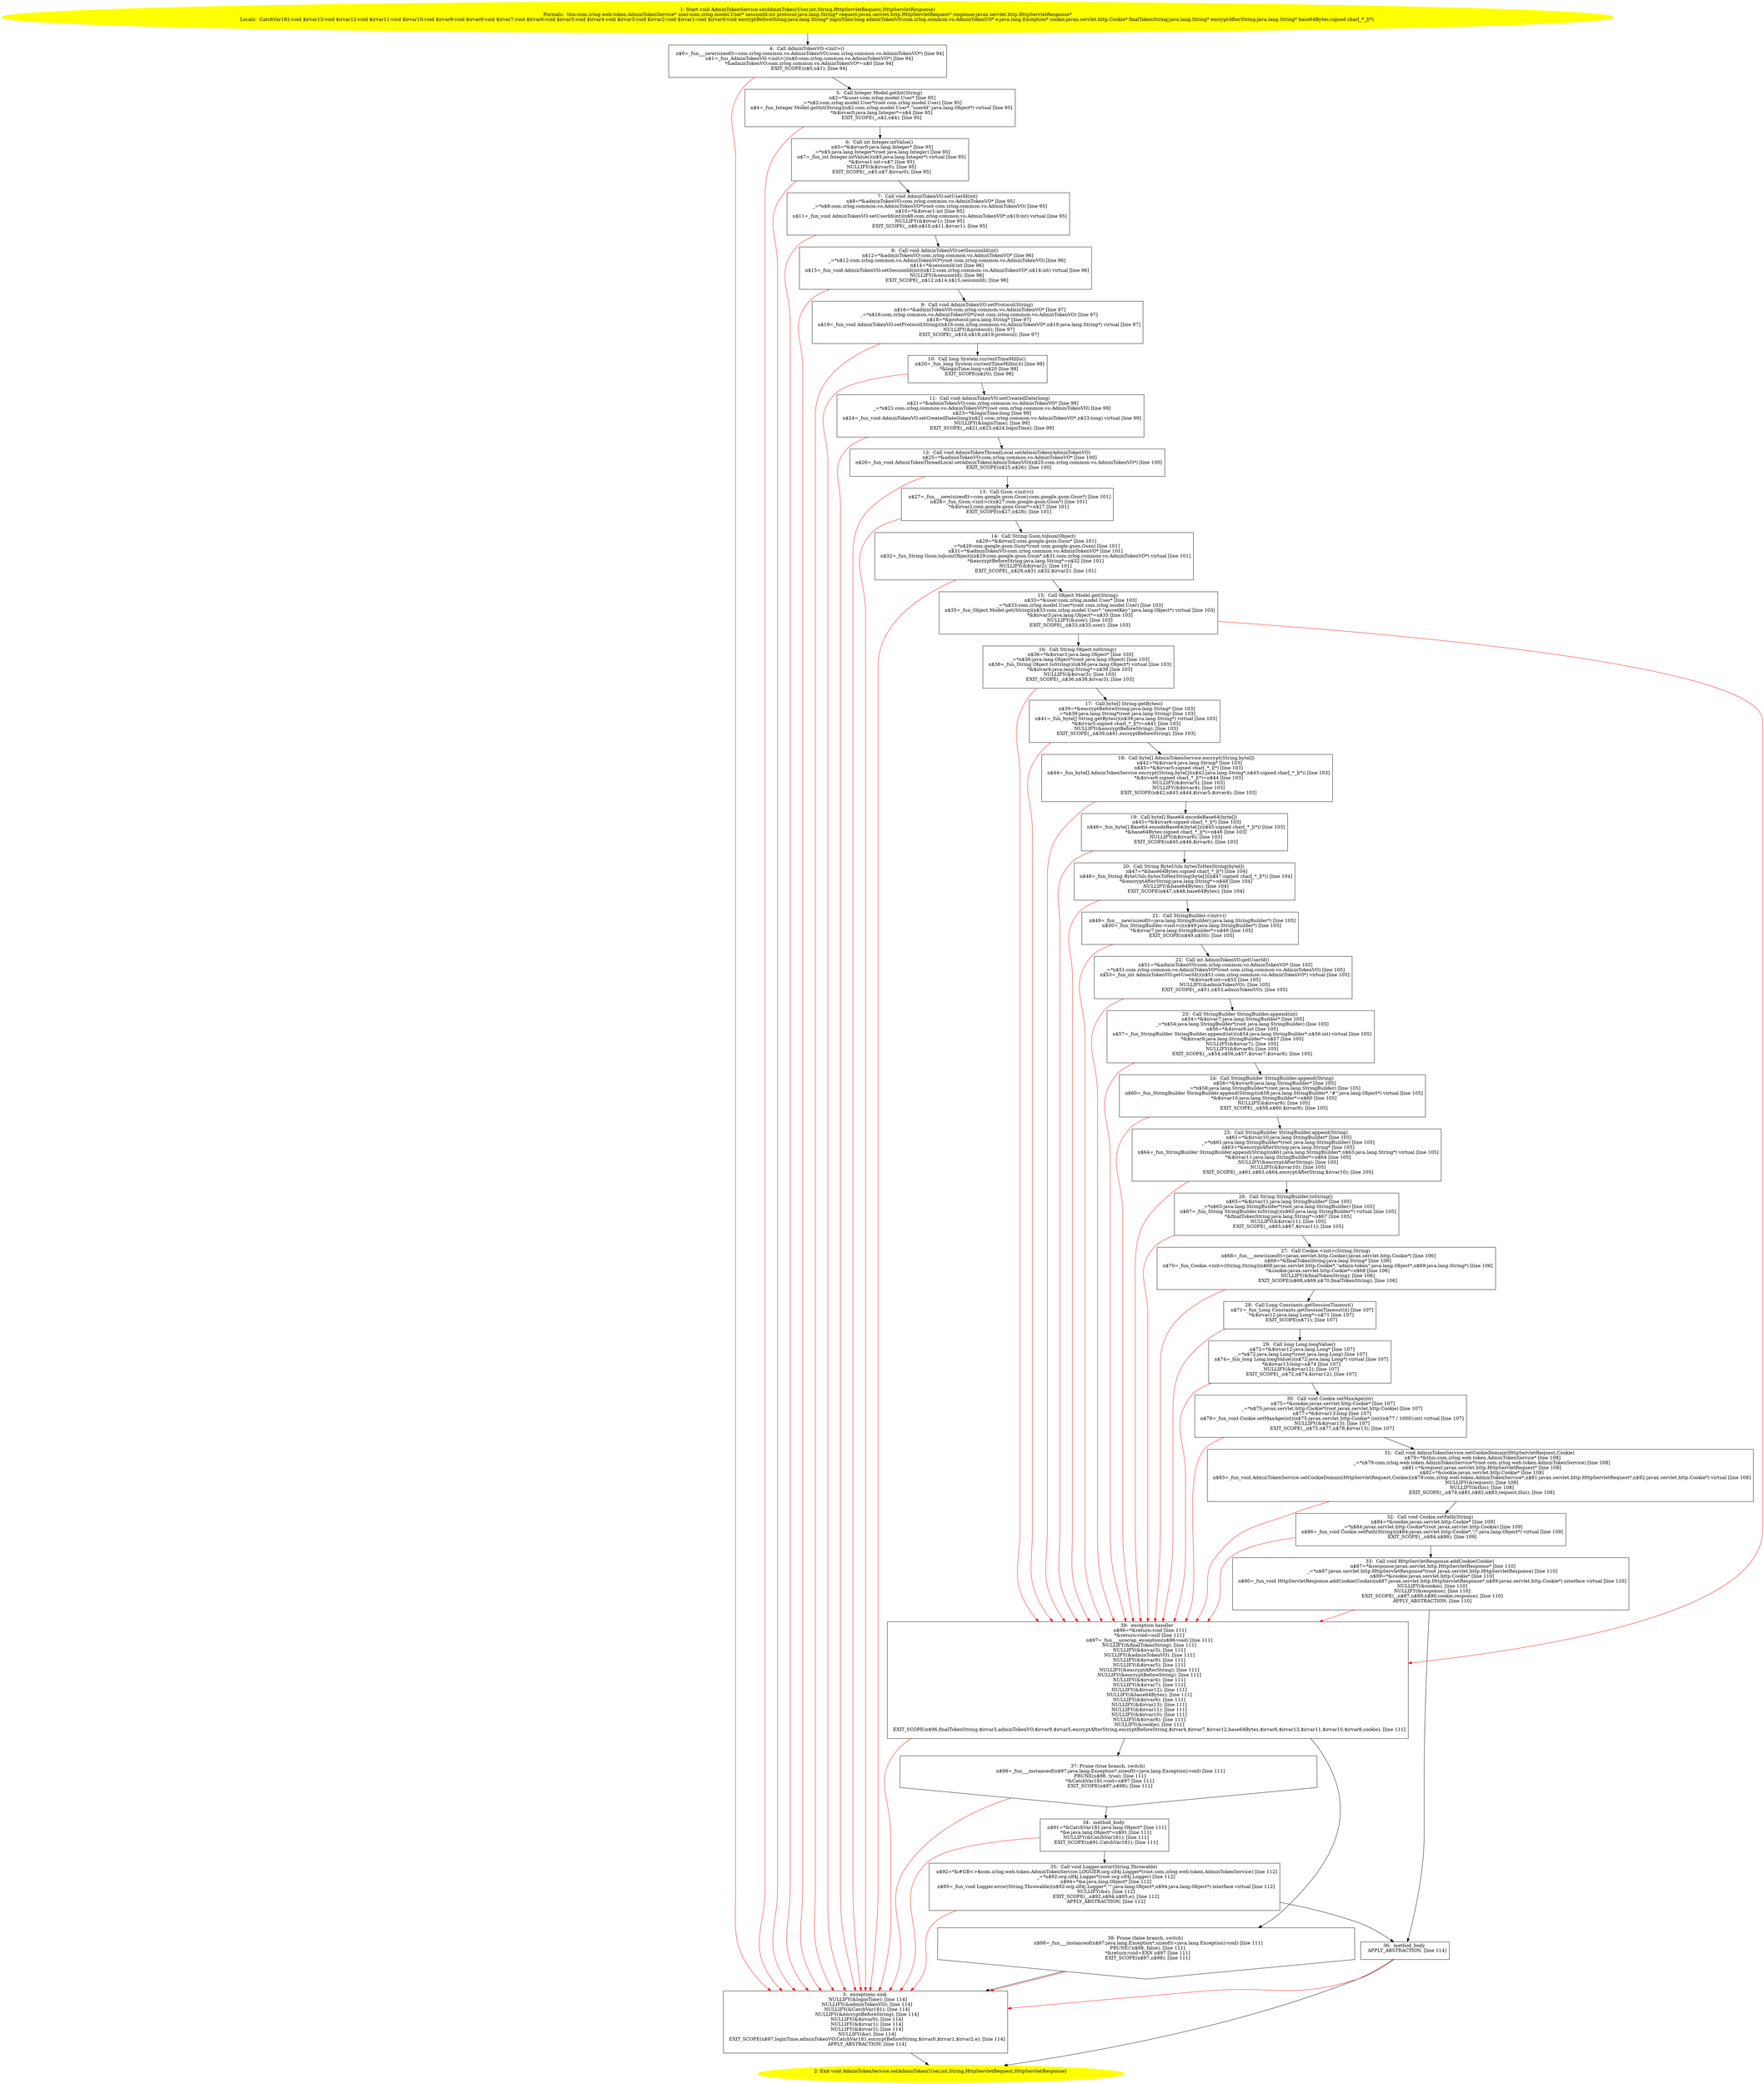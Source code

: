 /* @generated */
digraph cfg {
"com.zrlog.web.token.AdminTokenService.setAdminToken(com.zrlog.model.User,int,java.lang.String,javax..a16af3c4648f2a507679567d6a707461_1" [label="1: Start void AdminTokenService.setAdminToken(User,int,String,HttpServletRequest,HttpServletResponse)\nFormals:  this:com.zrlog.web.token.AdminTokenService* user:com.zrlog.model.User* sessionId:int protocol:java.lang.String* request:javax.servlet.http.HttpServletRequest* response:javax.servlet.http.HttpServletResponse*\nLocals:  CatchVar181:void $irvar13:void $irvar12:void $irvar11:void $irvar10:void $irvar9:void $irvar8:void $irvar7:void $irvar6:void $irvar5:void $irvar4:void $irvar3:void $irvar2:void $irvar1:void $irvar0:void encryptBeforeString:java.lang.String* loginTime:long adminTokenVO:com.zrlog.common.vo.AdminTokenVO* e:java.lang.Exception* cookie:javax.servlet.http.Cookie* finalTokenString:java.lang.String* encryptAfterString:java.lang.String* base64Bytes:signed char[_*_](*) \n  " color=yellow style=filled]
	

	 "com.zrlog.web.token.AdminTokenService.setAdminToken(com.zrlog.model.User,int,java.lang.String,javax..a16af3c4648f2a507679567d6a707461_1" -> "com.zrlog.web.token.AdminTokenService.setAdminToken(com.zrlog.model.User,int,java.lang.String,javax..a16af3c4648f2a507679567d6a707461_4" ;
"com.zrlog.web.token.AdminTokenService.setAdminToken(com.zrlog.model.User,int,java.lang.String,javax..a16af3c4648f2a507679567d6a707461_2" [label="2: Exit void AdminTokenService.setAdminToken(User,int,String,HttpServletRequest,HttpServletResponse) \n  " color=yellow style=filled]
	

"com.zrlog.web.token.AdminTokenService.setAdminToken(com.zrlog.model.User,int,java.lang.String,javax..a16af3c4648f2a507679567d6a707461_3" [label="3:  exceptions sink \n   NULLIFY(&loginTime); [line 114]\n  NULLIFY(&adminTokenVO); [line 114]\n  NULLIFY(&CatchVar181); [line 114]\n  NULLIFY(&encryptBeforeString); [line 114]\n  NULLIFY(&$irvar0); [line 114]\n  NULLIFY(&$irvar1); [line 114]\n  NULLIFY(&$irvar2); [line 114]\n  NULLIFY(&e); [line 114]\n  EXIT_SCOPE(n$97,loginTime,adminTokenVO,CatchVar181,encryptBeforeString,$irvar0,$irvar1,$irvar2,e); [line 114]\n  APPLY_ABSTRACTION; [line 114]\n " shape="box"]
	

	 "com.zrlog.web.token.AdminTokenService.setAdminToken(com.zrlog.model.User,int,java.lang.String,javax..a16af3c4648f2a507679567d6a707461_3" -> "com.zrlog.web.token.AdminTokenService.setAdminToken(com.zrlog.model.User,int,java.lang.String,javax..a16af3c4648f2a507679567d6a707461_2" ;
"com.zrlog.web.token.AdminTokenService.setAdminToken(com.zrlog.model.User,int,java.lang.String,javax..a16af3c4648f2a507679567d6a707461_4" [label="4:  Call AdminTokenVO.<init>() \n   n$0=_fun___new(sizeof(t=com.zrlog.common.vo.AdminTokenVO):com.zrlog.common.vo.AdminTokenVO*) [line 94]\n  n$1=_fun_AdminTokenVO.<init>()(n$0:com.zrlog.common.vo.AdminTokenVO*) [line 94]\n  *&adminTokenVO:com.zrlog.common.vo.AdminTokenVO*=n$0 [line 94]\n  EXIT_SCOPE(n$0,n$1); [line 94]\n " shape="box"]
	

	 "com.zrlog.web.token.AdminTokenService.setAdminToken(com.zrlog.model.User,int,java.lang.String,javax..a16af3c4648f2a507679567d6a707461_4" -> "com.zrlog.web.token.AdminTokenService.setAdminToken(com.zrlog.model.User,int,java.lang.String,javax..a16af3c4648f2a507679567d6a707461_5" ;
	 "com.zrlog.web.token.AdminTokenService.setAdminToken(com.zrlog.model.User,int,java.lang.String,javax..a16af3c4648f2a507679567d6a707461_4" -> "com.zrlog.web.token.AdminTokenService.setAdminToken(com.zrlog.model.User,int,java.lang.String,javax..a16af3c4648f2a507679567d6a707461_3" [color="red" ];
"com.zrlog.web.token.AdminTokenService.setAdminToken(com.zrlog.model.User,int,java.lang.String,javax..a16af3c4648f2a507679567d6a707461_5" [label="5:  Call Integer Model.getInt(String) \n   n$2=*&user:com.zrlog.model.User* [line 95]\n  _=*n$2:com.zrlog.model.User*(root com.zrlog.model.User) [line 95]\n  n$4=_fun_Integer Model.getInt(String)(n$2:com.zrlog.model.User*,\"userId\":java.lang.Object*) virtual [line 95]\n  *&$irvar0:java.lang.Integer*=n$4 [line 95]\n  EXIT_SCOPE(_,n$2,n$4); [line 95]\n " shape="box"]
	

	 "com.zrlog.web.token.AdminTokenService.setAdminToken(com.zrlog.model.User,int,java.lang.String,javax..a16af3c4648f2a507679567d6a707461_5" -> "com.zrlog.web.token.AdminTokenService.setAdminToken(com.zrlog.model.User,int,java.lang.String,javax..a16af3c4648f2a507679567d6a707461_6" ;
	 "com.zrlog.web.token.AdminTokenService.setAdminToken(com.zrlog.model.User,int,java.lang.String,javax..a16af3c4648f2a507679567d6a707461_5" -> "com.zrlog.web.token.AdminTokenService.setAdminToken(com.zrlog.model.User,int,java.lang.String,javax..a16af3c4648f2a507679567d6a707461_3" [color="red" ];
"com.zrlog.web.token.AdminTokenService.setAdminToken(com.zrlog.model.User,int,java.lang.String,javax..a16af3c4648f2a507679567d6a707461_6" [label="6:  Call int Integer.intValue() \n   n$5=*&$irvar0:java.lang.Integer* [line 95]\n  _=*n$5:java.lang.Integer*(root java.lang.Integer) [line 95]\n  n$7=_fun_int Integer.intValue()(n$5:java.lang.Integer*) virtual [line 95]\n  *&$irvar1:int=n$7 [line 95]\n  NULLIFY(&$irvar0); [line 95]\n  EXIT_SCOPE(_,n$5,n$7,$irvar0); [line 95]\n " shape="box"]
	

	 "com.zrlog.web.token.AdminTokenService.setAdminToken(com.zrlog.model.User,int,java.lang.String,javax..a16af3c4648f2a507679567d6a707461_6" -> "com.zrlog.web.token.AdminTokenService.setAdminToken(com.zrlog.model.User,int,java.lang.String,javax..a16af3c4648f2a507679567d6a707461_7" ;
	 "com.zrlog.web.token.AdminTokenService.setAdminToken(com.zrlog.model.User,int,java.lang.String,javax..a16af3c4648f2a507679567d6a707461_6" -> "com.zrlog.web.token.AdminTokenService.setAdminToken(com.zrlog.model.User,int,java.lang.String,javax..a16af3c4648f2a507679567d6a707461_3" [color="red" ];
"com.zrlog.web.token.AdminTokenService.setAdminToken(com.zrlog.model.User,int,java.lang.String,javax..a16af3c4648f2a507679567d6a707461_7" [label="7:  Call void AdminTokenVO.setUserId(int) \n   n$8=*&adminTokenVO:com.zrlog.common.vo.AdminTokenVO* [line 95]\n  _=*n$8:com.zrlog.common.vo.AdminTokenVO*(root com.zrlog.common.vo.AdminTokenVO) [line 95]\n  n$10=*&$irvar1:int [line 95]\n  n$11=_fun_void AdminTokenVO.setUserId(int)(n$8:com.zrlog.common.vo.AdminTokenVO*,n$10:int) virtual [line 95]\n  NULLIFY(&$irvar1); [line 95]\n  EXIT_SCOPE(_,n$8,n$10,n$11,$irvar1); [line 95]\n " shape="box"]
	

	 "com.zrlog.web.token.AdminTokenService.setAdminToken(com.zrlog.model.User,int,java.lang.String,javax..a16af3c4648f2a507679567d6a707461_7" -> "com.zrlog.web.token.AdminTokenService.setAdminToken(com.zrlog.model.User,int,java.lang.String,javax..a16af3c4648f2a507679567d6a707461_8" ;
	 "com.zrlog.web.token.AdminTokenService.setAdminToken(com.zrlog.model.User,int,java.lang.String,javax..a16af3c4648f2a507679567d6a707461_7" -> "com.zrlog.web.token.AdminTokenService.setAdminToken(com.zrlog.model.User,int,java.lang.String,javax..a16af3c4648f2a507679567d6a707461_3" [color="red" ];
"com.zrlog.web.token.AdminTokenService.setAdminToken(com.zrlog.model.User,int,java.lang.String,javax..a16af3c4648f2a507679567d6a707461_8" [label="8:  Call void AdminTokenVO.setSessionId(int) \n   n$12=*&adminTokenVO:com.zrlog.common.vo.AdminTokenVO* [line 96]\n  _=*n$12:com.zrlog.common.vo.AdminTokenVO*(root com.zrlog.common.vo.AdminTokenVO) [line 96]\n  n$14=*&sessionId:int [line 96]\n  n$15=_fun_void AdminTokenVO.setSessionId(int)(n$12:com.zrlog.common.vo.AdminTokenVO*,n$14:int) virtual [line 96]\n  NULLIFY(&sessionId); [line 96]\n  EXIT_SCOPE(_,n$12,n$14,n$15,sessionId); [line 96]\n " shape="box"]
	

	 "com.zrlog.web.token.AdminTokenService.setAdminToken(com.zrlog.model.User,int,java.lang.String,javax..a16af3c4648f2a507679567d6a707461_8" -> "com.zrlog.web.token.AdminTokenService.setAdminToken(com.zrlog.model.User,int,java.lang.String,javax..a16af3c4648f2a507679567d6a707461_9" ;
	 "com.zrlog.web.token.AdminTokenService.setAdminToken(com.zrlog.model.User,int,java.lang.String,javax..a16af3c4648f2a507679567d6a707461_8" -> "com.zrlog.web.token.AdminTokenService.setAdminToken(com.zrlog.model.User,int,java.lang.String,javax..a16af3c4648f2a507679567d6a707461_3" [color="red" ];
"com.zrlog.web.token.AdminTokenService.setAdminToken(com.zrlog.model.User,int,java.lang.String,javax..a16af3c4648f2a507679567d6a707461_9" [label="9:  Call void AdminTokenVO.setProtocol(String) \n   n$16=*&adminTokenVO:com.zrlog.common.vo.AdminTokenVO* [line 97]\n  _=*n$16:com.zrlog.common.vo.AdminTokenVO*(root com.zrlog.common.vo.AdminTokenVO) [line 97]\n  n$18=*&protocol:java.lang.String* [line 97]\n  n$19=_fun_void AdminTokenVO.setProtocol(String)(n$16:com.zrlog.common.vo.AdminTokenVO*,n$18:java.lang.String*) virtual [line 97]\n  NULLIFY(&protocol); [line 97]\n  EXIT_SCOPE(_,n$16,n$18,n$19,protocol); [line 97]\n " shape="box"]
	

	 "com.zrlog.web.token.AdminTokenService.setAdminToken(com.zrlog.model.User,int,java.lang.String,javax..a16af3c4648f2a507679567d6a707461_9" -> "com.zrlog.web.token.AdminTokenService.setAdminToken(com.zrlog.model.User,int,java.lang.String,javax..a16af3c4648f2a507679567d6a707461_10" ;
	 "com.zrlog.web.token.AdminTokenService.setAdminToken(com.zrlog.model.User,int,java.lang.String,javax..a16af3c4648f2a507679567d6a707461_9" -> "com.zrlog.web.token.AdminTokenService.setAdminToken(com.zrlog.model.User,int,java.lang.String,javax..a16af3c4648f2a507679567d6a707461_3" [color="red" ];
"com.zrlog.web.token.AdminTokenService.setAdminToken(com.zrlog.model.User,int,java.lang.String,javax..a16af3c4648f2a507679567d6a707461_10" [label="10:  Call long System.currentTimeMillis() \n   n$20=_fun_long System.currentTimeMillis()() [line 98]\n  *&loginTime:long=n$20 [line 98]\n  EXIT_SCOPE(n$20); [line 98]\n " shape="box"]
	

	 "com.zrlog.web.token.AdminTokenService.setAdminToken(com.zrlog.model.User,int,java.lang.String,javax..a16af3c4648f2a507679567d6a707461_10" -> "com.zrlog.web.token.AdminTokenService.setAdminToken(com.zrlog.model.User,int,java.lang.String,javax..a16af3c4648f2a507679567d6a707461_11" ;
	 "com.zrlog.web.token.AdminTokenService.setAdminToken(com.zrlog.model.User,int,java.lang.String,javax..a16af3c4648f2a507679567d6a707461_10" -> "com.zrlog.web.token.AdminTokenService.setAdminToken(com.zrlog.model.User,int,java.lang.String,javax..a16af3c4648f2a507679567d6a707461_3" [color="red" ];
"com.zrlog.web.token.AdminTokenService.setAdminToken(com.zrlog.model.User,int,java.lang.String,javax..a16af3c4648f2a507679567d6a707461_11" [label="11:  Call void AdminTokenVO.setCreatedDate(long) \n   n$21=*&adminTokenVO:com.zrlog.common.vo.AdminTokenVO* [line 99]\n  _=*n$21:com.zrlog.common.vo.AdminTokenVO*(root com.zrlog.common.vo.AdminTokenVO) [line 99]\n  n$23=*&loginTime:long [line 99]\n  n$24=_fun_void AdminTokenVO.setCreatedDate(long)(n$21:com.zrlog.common.vo.AdminTokenVO*,n$23:long) virtual [line 99]\n  NULLIFY(&loginTime); [line 99]\n  EXIT_SCOPE(_,n$21,n$23,n$24,loginTime); [line 99]\n " shape="box"]
	

	 "com.zrlog.web.token.AdminTokenService.setAdminToken(com.zrlog.model.User,int,java.lang.String,javax..a16af3c4648f2a507679567d6a707461_11" -> "com.zrlog.web.token.AdminTokenService.setAdminToken(com.zrlog.model.User,int,java.lang.String,javax..a16af3c4648f2a507679567d6a707461_12" ;
	 "com.zrlog.web.token.AdminTokenService.setAdminToken(com.zrlog.model.User,int,java.lang.String,javax..a16af3c4648f2a507679567d6a707461_11" -> "com.zrlog.web.token.AdminTokenService.setAdminToken(com.zrlog.model.User,int,java.lang.String,javax..a16af3c4648f2a507679567d6a707461_3" [color="red" ];
"com.zrlog.web.token.AdminTokenService.setAdminToken(com.zrlog.model.User,int,java.lang.String,javax..a16af3c4648f2a507679567d6a707461_12" [label="12:  Call void AdminTokenThreadLocal.setAdminToken(AdminTokenVO) \n   n$25=*&adminTokenVO:com.zrlog.common.vo.AdminTokenVO* [line 100]\n  n$26=_fun_void AdminTokenThreadLocal.setAdminToken(AdminTokenVO)(n$25:com.zrlog.common.vo.AdminTokenVO*) [line 100]\n  EXIT_SCOPE(n$25,n$26); [line 100]\n " shape="box"]
	

	 "com.zrlog.web.token.AdminTokenService.setAdminToken(com.zrlog.model.User,int,java.lang.String,javax..a16af3c4648f2a507679567d6a707461_12" -> "com.zrlog.web.token.AdminTokenService.setAdminToken(com.zrlog.model.User,int,java.lang.String,javax..a16af3c4648f2a507679567d6a707461_13" ;
	 "com.zrlog.web.token.AdminTokenService.setAdminToken(com.zrlog.model.User,int,java.lang.String,javax..a16af3c4648f2a507679567d6a707461_12" -> "com.zrlog.web.token.AdminTokenService.setAdminToken(com.zrlog.model.User,int,java.lang.String,javax..a16af3c4648f2a507679567d6a707461_3" [color="red" ];
"com.zrlog.web.token.AdminTokenService.setAdminToken(com.zrlog.model.User,int,java.lang.String,javax..a16af3c4648f2a507679567d6a707461_13" [label="13:  Call Gson.<init>() \n   n$27=_fun___new(sizeof(t=com.google.gson.Gson):com.google.gson.Gson*) [line 101]\n  n$28=_fun_Gson.<init>()(n$27:com.google.gson.Gson*) [line 101]\n  *&$irvar2:com.google.gson.Gson*=n$27 [line 101]\n  EXIT_SCOPE(n$27,n$28); [line 101]\n " shape="box"]
	

	 "com.zrlog.web.token.AdminTokenService.setAdminToken(com.zrlog.model.User,int,java.lang.String,javax..a16af3c4648f2a507679567d6a707461_13" -> "com.zrlog.web.token.AdminTokenService.setAdminToken(com.zrlog.model.User,int,java.lang.String,javax..a16af3c4648f2a507679567d6a707461_14" ;
	 "com.zrlog.web.token.AdminTokenService.setAdminToken(com.zrlog.model.User,int,java.lang.String,javax..a16af3c4648f2a507679567d6a707461_13" -> "com.zrlog.web.token.AdminTokenService.setAdminToken(com.zrlog.model.User,int,java.lang.String,javax..a16af3c4648f2a507679567d6a707461_3" [color="red" ];
"com.zrlog.web.token.AdminTokenService.setAdminToken(com.zrlog.model.User,int,java.lang.String,javax..a16af3c4648f2a507679567d6a707461_14" [label="14:  Call String Gson.toJson(Object) \n   n$29=*&$irvar2:com.google.gson.Gson* [line 101]\n  _=*n$29:com.google.gson.Gson*(root com.google.gson.Gson) [line 101]\n  n$31=*&adminTokenVO:com.zrlog.common.vo.AdminTokenVO* [line 101]\n  n$32=_fun_String Gson.toJson(Object)(n$29:com.google.gson.Gson*,n$31:com.zrlog.common.vo.AdminTokenVO*) virtual [line 101]\n  *&encryptBeforeString:java.lang.String*=n$32 [line 101]\n  NULLIFY(&$irvar2); [line 101]\n  EXIT_SCOPE(_,n$29,n$31,n$32,$irvar2); [line 101]\n " shape="box"]
	

	 "com.zrlog.web.token.AdminTokenService.setAdminToken(com.zrlog.model.User,int,java.lang.String,javax..a16af3c4648f2a507679567d6a707461_14" -> "com.zrlog.web.token.AdminTokenService.setAdminToken(com.zrlog.model.User,int,java.lang.String,javax..a16af3c4648f2a507679567d6a707461_15" ;
	 "com.zrlog.web.token.AdminTokenService.setAdminToken(com.zrlog.model.User,int,java.lang.String,javax..a16af3c4648f2a507679567d6a707461_14" -> "com.zrlog.web.token.AdminTokenService.setAdminToken(com.zrlog.model.User,int,java.lang.String,javax..a16af3c4648f2a507679567d6a707461_3" [color="red" ];
"com.zrlog.web.token.AdminTokenService.setAdminToken(com.zrlog.model.User,int,java.lang.String,javax..a16af3c4648f2a507679567d6a707461_15" [label="15:  Call Object Model.get(String) \n   n$33=*&user:com.zrlog.model.User* [line 103]\n  _=*n$33:com.zrlog.model.User*(root com.zrlog.model.User) [line 103]\n  n$35=_fun_Object Model.get(String)(n$33:com.zrlog.model.User*,\"secretKey\":java.lang.Object*) virtual [line 103]\n  *&$irvar3:java.lang.Object*=n$35 [line 103]\n  NULLIFY(&user); [line 103]\n  EXIT_SCOPE(_,n$33,n$35,user); [line 103]\n " shape="box"]
	

	 "com.zrlog.web.token.AdminTokenService.setAdminToken(com.zrlog.model.User,int,java.lang.String,javax..a16af3c4648f2a507679567d6a707461_15" -> "com.zrlog.web.token.AdminTokenService.setAdminToken(com.zrlog.model.User,int,java.lang.String,javax..a16af3c4648f2a507679567d6a707461_16" ;
	 "com.zrlog.web.token.AdminTokenService.setAdminToken(com.zrlog.model.User,int,java.lang.String,javax..a16af3c4648f2a507679567d6a707461_15" -> "com.zrlog.web.token.AdminTokenService.setAdminToken(com.zrlog.model.User,int,java.lang.String,javax..a16af3c4648f2a507679567d6a707461_39" [color="red" ];
"com.zrlog.web.token.AdminTokenService.setAdminToken(com.zrlog.model.User,int,java.lang.String,javax..a16af3c4648f2a507679567d6a707461_16" [label="16:  Call String Object.toString() \n   n$36=*&$irvar3:java.lang.Object* [line 103]\n  _=*n$36:java.lang.Object*(root java.lang.Object) [line 103]\n  n$38=_fun_String Object.toString()(n$36:java.lang.Object*) virtual [line 103]\n  *&$irvar4:java.lang.String*=n$38 [line 103]\n  NULLIFY(&$irvar3); [line 103]\n  EXIT_SCOPE(_,n$36,n$38,$irvar3); [line 103]\n " shape="box"]
	

	 "com.zrlog.web.token.AdminTokenService.setAdminToken(com.zrlog.model.User,int,java.lang.String,javax..a16af3c4648f2a507679567d6a707461_16" -> "com.zrlog.web.token.AdminTokenService.setAdminToken(com.zrlog.model.User,int,java.lang.String,javax..a16af3c4648f2a507679567d6a707461_17" ;
	 "com.zrlog.web.token.AdminTokenService.setAdminToken(com.zrlog.model.User,int,java.lang.String,javax..a16af3c4648f2a507679567d6a707461_16" -> "com.zrlog.web.token.AdminTokenService.setAdminToken(com.zrlog.model.User,int,java.lang.String,javax..a16af3c4648f2a507679567d6a707461_39" [color="red" ];
"com.zrlog.web.token.AdminTokenService.setAdminToken(com.zrlog.model.User,int,java.lang.String,javax..a16af3c4648f2a507679567d6a707461_17" [label="17:  Call byte[] String.getBytes() \n   n$39=*&encryptBeforeString:java.lang.String* [line 103]\n  _=*n$39:java.lang.String*(root java.lang.String) [line 103]\n  n$41=_fun_byte[] String.getBytes()(n$39:java.lang.String*) virtual [line 103]\n  *&$irvar5:signed char[_*_](*)=n$41 [line 103]\n  NULLIFY(&encryptBeforeString); [line 103]\n  EXIT_SCOPE(_,n$39,n$41,encryptBeforeString); [line 103]\n " shape="box"]
	

	 "com.zrlog.web.token.AdminTokenService.setAdminToken(com.zrlog.model.User,int,java.lang.String,javax..a16af3c4648f2a507679567d6a707461_17" -> "com.zrlog.web.token.AdminTokenService.setAdminToken(com.zrlog.model.User,int,java.lang.String,javax..a16af3c4648f2a507679567d6a707461_18" ;
	 "com.zrlog.web.token.AdminTokenService.setAdminToken(com.zrlog.model.User,int,java.lang.String,javax..a16af3c4648f2a507679567d6a707461_17" -> "com.zrlog.web.token.AdminTokenService.setAdminToken(com.zrlog.model.User,int,java.lang.String,javax..a16af3c4648f2a507679567d6a707461_39" [color="red" ];
"com.zrlog.web.token.AdminTokenService.setAdminToken(com.zrlog.model.User,int,java.lang.String,javax..a16af3c4648f2a507679567d6a707461_18" [label="18:  Call byte[] AdminTokenService.encrypt(String,byte[]) \n   n$42=*&$irvar4:java.lang.String* [line 103]\n  n$43=*&$irvar5:signed char[_*_](*) [line 103]\n  n$44=_fun_byte[] AdminTokenService.encrypt(String,byte[])(n$42:java.lang.String*,n$43:signed char[_*_](*)) [line 103]\n  *&$irvar6:signed char[_*_](*)=n$44 [line 103]\n  NULLIFY(&$irvar5); [line 103]\n  NULLIFY(&$irvar4); [line 103]\n  EXIT_SCOPE(n$42,n$43,n$44,$irvar5,$irvar4); [line 103]\n " shape="box"]
	

	 "com.zrlog.web.token.AdminTokenService.setAdminToken(com.zrlog.model.User,int,java.lang.String,javax..a16af3c4648f2a507679567d6a707461_18" -> "com.zrlog.web.token.AdminTokenService.setAdminToken(com.zrlog.model.User,int,java.lang.String,javax..a16af3c4648f2a507679567d6a707461_19" ;
	 "com.zrlog.web.token.AdminTokenService.setAdminToken(com.zrlog.model.User,int,java.lang.String,javax..a16af3c4648f2a507679567d6a707461_18" -> "com.zrlog.web.token.AdminTokenService.setAdminToken(com.zrlog.model.User,int,java.lang.String,javax..a16af3c4648f2a507679567d6a707461_39" [color="red" ];
"com.zrlog.web.token.AdminTokenService.setAdminToken(com.zrlog.model.User,int,java.lang.String,javax..a16af3c4648f2a507679567d6a707461_19" [label="19:  Call byte[] Base64.encodeBase64(byte[]) \n   n$45=*&$irvar6:signed char[_*_](*) [line 103]\n  n$46=_fun_byte[] Base64.encodeBase64(byte[])(n$45:signed char[_*_](*)) [line 103]\n  *&base64Bytes:signed char[_*_](*)=n$46 [line 103]\n  NULLIFY(&$irvar6); [line 103]\n  EXIT_SCOPE(n$45,n$46,$irvar6); [line 103]\n " shape="box"]
	

	 "com.zrlog.web.token.AdminTokenService.setAdminToken(com.zrlog.model.User,int,java.lang.String,javax..a16af3c4648f2a507679567d6a707461_19" -> "com.zrlog.web.token.AdminTokenService.setAdminToken(com.zrlog.model.User,int,java.lang.String,javax..a16af3c4648f2a507679567d6a707461_20" ;
	 "com.zrlog.web.token.AdminTokenService.setAdminToken(com.zrlog.model.User,int,java.lang.String,javax..a16af3c4648f2a507679567d6a707461_19" -> "com.zrlog.web.token.AdminTokenService.setAdminToken(com.zrlog.model.User,int,java.lang.String,javax..a16af3c4648f2a507679567d6a707461_39" [color="red" ];
"com.zrlog.web.token.AdminTokenService.setAdminToken(com.zrlog.model.User,int,java.lang.String,javax..a16af3c4648f2a507679567d6a707461_20" [label="20:  Call String ByteUtils.bytesToHexString(byte[]) \n   n$47=*&base64Bytes:signed char[_*_](*) [line 104]\n  n$48=_fun_String ByteUtils.bytesToHexString(byte[])(n$47:signed char[_*_](*)) [line 104]\n  *&encryptAfterString:java.lang.String*=n$48 [line 104]\n  NULLIFY(&base64Bytes); [line 104]\n  EXIT_SCOPE(n$47,n$48,base64Bytes); [line 104]\n " shape="box"]
	

	 "com.zrlog.web.token.AdminTokenService.setAdminToken(com.zrlog.model.User,int,java.lang.String,javax..a16af3c4648f2a507679567d6a707461_20" -> "com.zrlog.web.token.AdminTokenService.setAdminToken(com.zrlog.model.User,int,java.lang.String,javax..a16af3c4648f2a507679567d6a707461_21" ;
	 "com.zrlog.web.token.AdminTokenService.setAdminToken(com.zrlog.model.User,int,java.lang.String,javax..a16af3c4648f2a507679567d6a707461_20" -> "com.zrlog.web.token.AdminTokenService.setAdminToken(com.zrlog.model.User,int,java.lang.String,javax..a16af3c4648f2a507679567d6a707461_39" [color="red" ];
"com.zrlog.web.token.AdminTokenService.setAdminToken(com.zrlog.model.User,int,java.lang.String,javax..a16af3c4648f2a507679567d6a707461_21" [label="21:  Call StringBuilder.<init>() \n   n$49=_fun___new(sizeof(t=java.lang.StringBuilder):java.lang.StringBuilder*) [line 105]\n  n$50=_fun_StringBuilder.<init>()(n$49:java.lang.StringBuilder*) [line 105]\n  *&$irvar7:java.lang.StringBuilder*=n$49 [line 105]\n  EXIT_SCOPE(n$49,n$50); [line 105]\n " shape="box"]
	

	 "com.zrlog.web.token.AdminTokenService.setAdminToken(com.zrlog.model.User,int,java.lang.String,javax..a16af3c4648f2a507679567d6a707461_21" -> "com.zrlog.web.token.AdminTokenService.setAdminToken(com.zrlog.model.User,int,java.lang.String,javax..a16af3c4648f2a507679567d6a707461_22" ;
	 "com.zrlog.web.token.AdminTokenService.setAdminToken(com.zrlog.model.User,int,java.lang.String,javax..a16af3c4648f2a507679567d6a707461_21" -> "com.zrlog.web.token.AdminTokenService.setAdminToken(com.zrlog.model.User,int,java.lang.String,javax..a16af3c4648f2a507679567d6a707461_39" [color="red" ];
"com.zrlog.web.token.AdminTokenService.setAdminToken(com.zrlog.model.User,int,java.lang.String,javax..a16af3c4648f2a507679567d6a707461_22" [label="22:  Call int AdminTokenVO.getUserId() \n   n$51=*&adminTokenVO:com.zrlog.common.vo.AdminTokenVO* [line 105]\n  _=*n$51:com.zrlog.common.vo.AdminTokenVO*(root com.zrlog.common.vo.AdminTokenVO) [line 105]\n  n$53=_fun_int AdminTokenVO.getUserId()(n$51:com.zrlog.common.vo.AdminTokenVO*) virtual [line 105]\n  *&$irvar8:int=n$53 [line 105]\n  NULLIFY(&adminTokenVO); [line 105]\n  EXIT_SCOPE(_,n$51,n$53,adminTokenVO); [line 105]\n " shape="box"]
	

	 "com.zrlog.web.token.AdminTokenService.setAdminToken(com.zrlog.model.User,int,java.lang.String,javax..a16af3c4648f2a507679567d6a707461_22" -> "com.zrlog.web.token.AdminTokenService.setAdminToken(com.zrlog.model.User,int,java.lang.String,javax..a16af3c4648f2a507679567d6a707461_23" ;
	 "com.zrlog.web.token.AdminTokenService.setAdminToken(com.zrlog.model.User,int,java.lang.String,javax..a16af3c4648f2a507679567d6a707461_22" -> "com.zrlog.web.token.AdminTokenService.setAdminToken(com.zrlog.model.User,int,java.lang.String,javax..a16af3c4648f2a507679567d6a707461_39" [color="red" ];
"com.zrlog.web.token.AdminTokenService.setAdminToken(com.zrlog.model.User,int,java.lang.String,javax..a16af3c4648f2a507679567d6a707461_23" [label="23:  Call StringBuilder StringBuilder.append(int) \n   n$54=*&$irvar7:java.lang.StringBuilder* [line 105]\n  _=*n$54:java.lang.StringBuilder*(root java.lang.StringBuilder) [line 105]\n  n$56=*&$irvar8:int [line 105]\n  n$57=_fun_StringBuilder StringBuilder.append(int)(n$54:java.lang.StringBuilder*,n$56:int) virtual [line 105]\n  *&$irvar9:java.lang.StringBuilder*=n$57 [line 105]\n  NULLIFY(&$irvar7); [line 105]\n  NULLIFY(&$irvar8); [line 105]\n  EXIT_SCOPE(_,n$54,n$56,n$57,$irvar7,$irvar8); [line 105]\n " shape="box"]
	

	 "com.zrlog.web.token.AdminTokenService.setAdminToken(com.zrlog.model.User,int,java.lang.String,javax..a16af3c4648f2a507679567d6a707461_23" -> "com.zrlog.web.token.AdminTokenService.setAdminToken(com.zrlog.model.User,int,java.lang.String,javax..a16af3c4648f2a507679567d6a707461_24" ;
	 "com.zrlog.web.token.AdminTokenService.setAdminToken(com.zrlog.model.User,int,java.lang.String,javax..a16af3c4648f2a507679567d6a707461_23" -> "com.zrlog.web.token.AdminTokenService.setAdminToken(com.zrlog.model.User,int,java.lang.String,javax..a16af3c4648f2a507679567d6a707461_39" [color="red" ];
"com.zrlog.web.token.AdminTokenService.setAdminToken(com.zrlog.model.User,int,java.lang.String,javax..a16af3c4648f2a507679567d6a707461_24" [label="24:  Call StringBuilder StringBuilder.append(String) \n   n$58=*&$irvar9:java.lang.StringBuilder* [line 105]\n  _=*n$58:java.lang.StringBuilder*(root java.lang.StringBuilder) [line 105]\n  n$60=_fun_StringBuilder StringBuilder.append(String)(n$58:java.lang.StringBuilder*,\"#\":java.lang.Object*) virtual [line 105]\n  *&$irvar10:java.lang.StringBuilder*=n$60 [line 105]\n  NULLIFY(&$irvar9); [line 105]\n  EXIT_SCOPE(_,n$58,n$60,$irvar9); [line 105]\n " shape="box"]
	

	 "com.zrlog.web.token.AdminTokenService.setAdminToken(com.zrlog.model.User,int,java.lang.String,javax..a16af3c4648f2a507679567d6a707461_24" -> "com.zrlog.web.token.AdminTokenService.setAdminToken(com.zrlog.model.User,int,java.lang.String,javax..a16af3c4648f2a507679567d6a707461_25" ;
	 "com.zrlog.web.token.AdminTokenService.setAdminToken(com.zrlog.model.User,int,java.lang.String,javax..a16af3c4648f2a507679567d6a707461_24" -> "com.zrlog.web.token.AdminTokenService.setAdminToken(com.zrlog.model.User,int,java.lang.String,javax..a16af3c4648f2a507679567d6a707461_39" [color="red" ];
"com.zrlog.web.token.AdminTokenService.setAdminToken(com.zrlog.model.User,int,java.lang.String,javax..a16af3c4648f2a507679567d6a707461_25" [label="25:  Call StringBuilder StringBuilder.append(String) \n   n$61=*&$irvar10:java.lang.StringBuilder* [line 105]\n  _=*n$61:java.lang.StringBuilder*(root java.lang.StringBuilder) [line 105]\n  n$63=*&encryptAfterString:java.lang.String* [line 105]\n  n$64=_fun_StringBuilder StringBuilder.append(String)(n$61:java.lang.StringBuilder*,n$63:java.lang.String*) virtual [line 105]\n  *&$irvar11:java.lang.StringBuilder*=n$64 [line 105]\n  NULLIFY(&encryptAfterString); [line 105]\n  NULLIFY(&$irvar10); [line 105]\n  EXIT_SCOPE(_,n$61,n$63,n$64,encryptAfterString,$irvar10); [line 105]\n " shape="box"]
	

	 "com.zrlog.web.token.AdminTokenService.setAdminToken(com.zrlog.model.User,int,java.lang.String,javax..a16af3c4648f2a507679567d6a707461_25" -> "com.zrlog.web.token.AdminTokenService.setAdminToken(com.zrlog.model.User,int,java.lang.String,javax..a16af3c4648f2a507679567d6a707461_26" ;
	 "com.zrlog.web.token.AdminTokenService.setAdminToken(com.zrlog.model.User,int,java.lang.String,javax..a16af3c4648f2a507679567d6a707461_25" -> "com.zrlog.web.token.AdminTokenService.setAdminToken(com.zrlog.model.User,int,java.lang.String,javax..a16af3c4648f2a507679567d6a707461_39" [color="red" ];
"com.zrlog.web.token.AdminTokenService.setAdminToken(com.zrlog.model.User,int,java.lang.String,javax..a16af3c4648f2a507679567d6a707461_26" [label="26:  Call String StringBuilder.toString() \n   n$65=*&$irvar11:java.lang.StringBuilder* [line 105]\n  _=*n$65:java.lang.StringBuilder*(root java.lang.StringBuilder) [line 105]\n  n$67=_fun_String StringBuilder.toString()(n$65:java.lang.StringBuilder*) virtual [line 105]\n  *&finalTokenString:java.lang.String*=n$67 [line 105]\n  NULLIFY(&$irvar11); [line 105]\n  EXIT_SCOPE(_,n$65,n$67,$irvar11); [line 105]\n " shape="box"]
	

	 "com.zrlog.web.token.AdminTokenService.setAdminToken(com.zrlog.model.User,int,java.lang.String,javax..a16af3c4648f2a507679567d6a707461_26" -> "com.zrlog.web.token.AdminTokenService.setAdminToken(com.zrlog.model.User,int,java.lang.String,javax..a16af3c4648f2a507679567d6a707461_27" ;
	 "com.zrlog.web.token.AdminTokenService.setAdminToken(com.zrlog.model.User,int,java.lang.String,javax..a16af3c4648f2a507679567d6a707461_26" -> "com.zrlog.web.token.AdminTokenService.setAdminToken(com.zrlog.model.User,int,java.lang.String,javax..a16af3c4648f2a507679567d6a707461_39" [color="red" ];
"com.zrlog.web.token.AdminTokenService.setAdminToken(com.zrlog.model.User,int,java.lang.String,javax..a16af3c4648f2a507679567d6a707461_27" [label="27:  Call Cookie.<init>(String,String) \n   n$68=_fun___new(sizeof(t=javax.servlet.http.Cookie):javax.servlet.http.Cookie*) [line 106]\n  n$69=*&finalTokenString:java.lang.String* [line 106]\n  n$70=_fun_Cookie.<init>(String,String)(n$68:javax.servlet.http.Cookie*,\"admin-token\":java.lang.Object*,n$69:java.lang.String*) [line 106]\n  *&cookie:javax.servlet.http.Cookie*=n$68 [line 106]\n  NULLIFY(&finalTokenString); [line 106]\n  EXIT_SCOPE(n$68,n$69,n$70,finalTokenString); [line 106]\n " shape="box"]
	

	 "com.zrlog.web.token.AdminTokenService.setAdminToken(com.zrlog.model.User,int,java.lang.String,javax..a16af3c4648f2a507679567d6a707461_27" -> "com.zrlog.web.token.AdminTokenService.setAdminToken(com.zrlog.model.User,int,java.lang.String,javax..a16af3c4648f2a507679567d6a707461_28" ;
	 "com.zrlog.web.token.AdminTokenService.setAdminToken(com.zrlog.model.User,int,java.lang.String,javax..a16af3c4648f2a507679567d6a707461_27" -> "com.zrlog.web.token.AdminTokenService.setAdminToken(com.zrlog.model.User,int,java.lang.String,javax..a16af3c4648f2a507679567d6a707461_39" [color="red" ];
"com.zrlog.web.token.AdminTokenService.setAdminToken(com.zrlog.model.User,int,java.lang.String,javax..a16af3c4648f2a507679567d6a707461_28" [label="28:  Call Long Constants.getSessionTimeout() \n   n$71=_fun_Long Constants.getSessionTimeout()() [line 107]\n  *&$irvar12:java.lang.Long*=n$71 [line 107]\n  EXIT_SCOPE(n$71); [line 107]\n " shape="box"]
	

	 "com.zrlog.web.token.AdminTokenService.setAdminToken(com.zrlog.model.User,int,java.lang.String,javax..a16af3c4648f2a507679567d6a707461_28" -> "com.zrlog.web.token.AdminTokenService.setAdminToken(com.zrlog.model.User,int,java.lang.String,javax..a16af3c4648f2a507679567d6a707461_29" ;
	 "com.zrlog.web.token.AdminTokenService.setAdminToken(com.zrlog.model.User,int,java.lang.String,javax..a16af3c4648f2a507679567d6a707461_28" -> "com.zrlog.web.token.AdminTokenService.setAdminToken(com.zrlog.model.User,int,java.lang.String,javax..a16af3c4648f2a507679567d6a707461_39" [color="red" ];
"com.zrlog.web.token.AdminTokenService.setAdminToken(com.zrlog.model.User,int,java.lang.String,javax..a16af3c4648f2a507679567d6a707461_29" [label="29:  Call long Long.longValue() \n   n$72=*&$irvar12:java.lang.Long* [line 107]\n  _=*n$72:java.lang.Long*(root java.lang.Long) [line 107]\n  n$74=_fun_long Long.longValue()(n$72:java.lang.Long*) virtual [line 107]\n  *&$irvar13:long=n$74 [line 107]\n  NULLIFY(&$irvar12); [line 107]\n  EXIT_SCOPE(_,n$72,n$74,$irvar12); [line 107]\n " shape="box"]
	

	 "com.zrlog.web.token.AdminTokenService.setAdminToken(com.zrlog.model.User,int,java.lang.String,javax..a16af3c4648f2a507679567d6a707461_29" -> "com.zrlog.web.token.AdminTokenService.setAdminToken(com.zrlog.model.User,int,java.lang.String,javax..a16af3c4648f2a507679567d6a707461_30" ;
	 "com.zrlog.web.token.AdminTokenService.setAdminToken(com.zrlog.model.User,int,java.lang.String,javax..a16af3c4648f2a507679567d6a707461_29" -> "com.zrlog.web.token.AdminTokenService.setAdminToken(com.zrlog.model.User,int,java.lang.String,javax..a16af3c4648f2a507679567d6a707461_39" [color="red" ];
"com.zrlog.web.token.AdminTokenService.setAdminToken(com.zrlog.model.User,int,java.lang.String,javax..a16af3c4648f2a507679567d6a707461_30" [label="30:  Call void Cookie.setMaxAge(int) \n   n$75=*&cookie:javax.servlet.http.Cookie* [line 107]\n  _=*n$75:javax.servlet.http.Cookie*(root javax.servlet.http.Cookie) [line 107]\n  n$77=*&$irvar13:long [line 107]\n  n$78=_fun_void Cookie.setMaxAge(int)(n$75:javax.servlet.http.Cookie*,(int)(n$77 / 1000):int) virtual [line 107]\n  NULLIFY(&$irvar13); [line 107]\n  EXIT_SCOPE(_,n$75,n$77,n$78,$irvar13); [line 107]\n " shape="box"]
	

	 "com.zrlog.web.token.AdminTokenService.setAdminToken(com.zrlog.model.User,int,java.lang.String,javax..a16af3c4648f2a507679567d6a707461_30" -> "com.zrlog.web.token.AdminTokenService.setAdminToken(com.zrlog.model.User,int,java.lang.String,javax..a16af3c4648f2a507679567d6a707461_31" ;
	 "com.zrlog.web.token.AdminTokenService.setAdminToken(com.zrlog.model.User,int,java.lang.String,javax..a16af3c4648f2a507679567d6a707461_30" -> "com.zrlog.web.token.AdminTokenService.setAdminToken(com.zrlog.model.User,int,java.lang.String,javax..a16af3c4648f2a507679567d6a707461_39" [color="red" ];
"com.zrlog.web.token.AdminTokenService.setAdminToken(com.zrlog.model.User,int,java.lang.String,javax..a16af3c4648f2a507679567d6a707461_31" [label="31:  Call void AdminTokenService.setCookieDomain(HttpServletRequest,Cookie) \n   n$79=*&this:com.zrlog.web.token.AdminTokenService* [line 108]\n  _=*n$79:com.zrlog.web.token.AdminTokenService*(root com.zrlog.web.token.AdminTokenService) [line 108]\n  n$81=*&request:javax.servlet.http.HttpServletRequest* [line 108]\n  n$82=*&cookie:javax.servlet.http.Cookie* [line 108]\n  n$83=_fun_void AdminTokenService.setCookieDomain(HttpServletRequest,Cookie)(n$79:com.zrlog.web.token.AdminTokenService*,n$81:javax.servlet.http.HttpServletRequest*,n$82:javax.servlet.http.Cookie*) virtual [line 108]\n  NULLIFY(&request); [line 108]\n  NULLIFY(&this); [line 108]\n  EXIT_SCOPE(_,n$79,n$81,n$82,n$83,request,this); [line 108]\n " shape="box"]
	

	 "com.zrlog.web.token.AdminTokenService.setAdminToken(com.zrlog.model.User,int,java.lang.String,javax..a16af3c4648f2a507679567d6a707461_31" -> "com.zrlog.web.token.AdminTokenService.setAdminToken(com.zrlog.model.User,int,java.lang.String,javax..a16af3c4648f2a507679567d6a707461_32" ;
	 "com.zrlog.web.token.AdminTokenService.setAdminToken(com.zrlog.model.User,int,java.lang.String,javax..a16af3c4648f2a507679567d6a707461_31" -> "com.zrlog.web.token.AdminTokenService.setAdminToken(com.zrlog.model.User,int,java.lang.String,javax..a16af3c4648f2a507679567d6a707461_39" [color="red" ];
"com.zrlog.web.token.AdminTokenService.setAdminToken(com.zrlog.model.User,int,java.lang.String,javax..a16af3c4648f2a507679567d6a707461_32" [label="32:  Call void Cookie.setPath(String) \n   n$84=*&cookie:javax.servlet.http.Cookie* [line 109]\n  _=*n$84:javax.servlet.http.Cookie*(root javax.servlet.http.Cookie) [line 109]\n  n$86=_fun_void Cookie.setPath(String)(n$84:javax.servlet.http.Cookie*,\"/\":java.lang.Object*) virtual [line 109]\n  EXIT_SCOPE(_,n$84,n$86); [line 109]\n " shape="box"]
	

	 "com.zrlog.web.token.AdminTokenService.setAdminToken(com.zrlog.model.User,int,java.lang.String,javax..a16af3c4648f2a507679567d6a707461_32" -> "com.zrlog.web.token.AdminTokenService.setAdminToken(com.zrlog.model.User,int,java.lang.String,javax..a16af3c4648f2a507679567d6a707461_33" ;
	 "com.zrlog.web.token.AdminTokenService.setAdminToken(com.zrlog.model.User,int,java.lang.String,javax..a16af3c4648f2a507679567d6a707461_32" -> "com.zrlog.web.token.AdminTokenService.setAdminToken(com.zrlog.model.User,int,java.lang.String,javax..a16af3c4648f2a507679567d6a707461_39" [color="red" ];
"com.zrlog.web.token.AdminTokenService.setAdminToken(com.zrlog.model.User,int,java.lang.String,javax..a16af3c4648f2a507679567d6a707461_33" [label="33:  Call void HttpServletResponse.addCookie(Cookie) \n   n$87=*&response:javax.servlet.http.HttpServletResponse* [line 110]\n  _=*n$87:javax.servlet.http.HttpServletResponse*(root javax.servlet.http.HttpServletResponse) [line 110]\n  n$89=*&cookie:javax.servlet.http.Cookie* [line 110]\n  n$90=_fun_void HttpServletResponse.addCookie(Cookie)(n$87:javax.servlet.http.HttpServletResponse*,n$89:javax.servlet.http.Cookie*) interface virtual [line 110]\n  NULLIFY(&cookie); [line 110]\n  NULLIFY(&response); [line 110]\n  EXIT_SCOPE(_,n$87,n$89,n$90,cookie,response); [line 110]\n  APPLY_ABSTRACTION; [line 110]\n " shape="box"]
	

	 "com.zrlog.web.token.AdminTokenService.setAdminToken(com.zrlog.model.User,int,java.lang.String,javax..a16af3c4648f2a507679567d6a707461_33" -> "com.zrlog.web.token.AdminTokenService.setAdminToken(com.zrlog.model.User,int,java.lang.String,javax..a16af3c4648f2a507679567d6a707461_36" ;
	 "com.zrlog.web.token.AdminTokenService.setAdminToken(com.zrlog.model.User,int,java.lang.String,javax..a16af3c4648f2a507679567d6a707461_33" -> "com.zrlog.web.token.AdminTokenService.setAdminToken(com.zrlog.model.User,int,java.lang.String,javax..a16af3c4648f2a507679567d6a707461_39" [color="red" ];
"com.zrlog.web.token.AdminTokenService.setAdminToken(com.zrlog.model.User,int,java.lang.String,javax..a16af3c4648f2a507679567d6a707461_34" [label="34:  method_body \n   n$91=*&CatchVar181:java.lang.Object* [line 111]\n  *&e:java.lang.Object*=n$91 [line 111]\n  NULLIFY(&CatchVar181); [line 111]\n  EXIT_SCOPE(n$91,CatchVar181); [line 111]\n " shape="box"]
	

	 "com.zrlog.web.token.AdminTokenService.setAdminToken(com.zrlog.model.User,int,java.lang.String,javax..a16af3c4648f2a507679567d6a707461_34" -> "com.zrlog.web.token.AdminTokenService.setAdminToken(com.zrlog.model.User,int,java.lang.String,javax..a16af3c4648f2a507679567d6a707461_35" ;
	 "com.zrlog.web.token.AdminTokenService.setAdminToken(com.zrlog.model.User,int,java.lang.String,javax..a16af3c4648f2a507679567d6a707461_34" -> "com.zrlog.web.token.AdminTokenService.setAdminToken(com.zrlog.model.User,int,java.lang.String,javax..a16af3c4648f2a507679567d6a707461_3" [color="red" ];
"com.zrlog.web.token.AdminTokenService.setAdminToken(com.zrlog.model.User,int,java.lang.String,javax..a16af3c4648f2a507679567d6a707461_35" [label="35:  Call void Logger.error(String,Throwable) \n   n$92=*&#GB<>$com.zrlog.web.token.AdminTokenService.LOGGER:org.slf4j.Logger*(root com.zrlog.web.token.AdminTokenService) [line 112]\n  _=*n$92:org.slf4j.Logger*(root org.slf4j.Logger) [line 112]\n  n$94=*&e:java.lang.Object* [line 112]\n  n$95=_fun_void Logger.error(String,Throwable)(n$92:org.slf4j.Logger*,\"\":java.lang.Object*,n$94:java.lang.Object*) interface virtual [line 112]\n  NULLIFY(&e); [line 112]\n  EXIT_SCOPE(_,n$92,n$94,n$95,e); [line 112]\n  APPLY_ABSTRACTION; [line 112]\n " shape="box"]
	

	 "com.zrlog.web.token.AdminTokenService.setAdminToken(com.zrlog.model.User,int,java.lang.String,javax..a16af3c4648f2a507679567d6a707461_35" -> "com.zrlog.web.token.AdminTokenService.setAdminToken(com.zrlog.model.User,int,java.lang.String,javax..a16af3c4648f2a507679567d6a707461_36" ;
	 "com.zrlog.web.token.AdminTokenService.setAdminToken(com.zrlog.model.User,int,java.lang.String,javax..a16af3c4648f2a507679567d6a707461_35" -> "com.zrlog.web.token.AdminTokenService.setAdminToken(com.zrlog.model.User,int,java.lang.String,javax..a16af3c4648f2a507679567d6a707461_3" [color="red" ];
"com.zrlog.web.token.AdminTokenService.setAdminToken(com.zrlog.model.User,int,java.lang.String,javax..a16af3c4648f2a507679567d6a707461_36" [label="36:  method_body \n   APPLY_ABSTRACTION; [line 114]\n " shape="box"]
	

	 "com.zrlog.web.token.AdminTokenService.setAdminToken(com.zrlog.model.User,int,java.lang.String,javax..a16af3c4648f2a507679567d6a707461_36" -> "com.zrlog.web.token.AdminTokenService.setAdminToken(com.zrlog.model.User,int,java.lang.String,javax..a16af3c4648f2a507679567d6a707461_2" ;
	 "com.zrlog.web.token.AdminTokenService.setAdminToken(com.zrlog.model.User,int,java.lang.String,javax..a16af3c4648f2a507679567d6a707461_36" -> "com.zrlog.web.token.AdminTokenService.setAdminToken(com.zrlog.model.User,int,java.lang.String,javax..a16af3c4648f2a507679567d6a707461_3" [color="red" ];
"com.zrlog.web.token.AdminTokenService.setAdminToken(com.zrlog.model.User,int,java.lang.String,javax..a16af3c4648f2a507679567d6a707461_37" [label="37: Prune (true branch, switch) \n   n$98=_fun___instanceof(n$97:java.lang.Exception*,sizeof(t=java.lang.Exception):void) [line 111]\n  PRUNE(n$98, true); [line 111]\n  *&CatchVar181:void=n$97 [line 111]\n  EXIT_SCOPE(n$97,n$98); [line 111]\n " shape="invhouse"]
	

	 "com.zrlog.web.token.AdminTokenService.setAdminToken(com.zrlog.model.User,int,java.lang.String,javax..a16af3c4648f2a507679567d6a707461_37" -> "com.zrlog.web.token.AdminTokenService.setAdminToken(com.zrlog.model.User,int,java.lang.String,javax..a16af3c4648f2a507679567d6a707461_34" ;
	 "com.zrlog.web.token.AdminTokenService.setAdminToken(com.zrlog.model.User,int,java.lang.String,javax..a16af3c4648f2a507679567d6a707461_37" -> "com.zrlog.web.token.AdminTokenService.setAdminToken(com.zrlog.model.User,int,java.lang.String,javax..a16af3c4648f2a507679567d6a707461_3" [color="red" ];
"com.zrlog.web.token.AdminTokenService.setAdminToken(com.zrlog.model.User,int,java.lang.String,javax..a16af3c4648f2a507679567d6a707461_38" [label="38: Prune (false branch, switch) \n   n$98=_fun___instanceof(n$97:java.lang.Exception*,sizeof(t=java.lang.Exception):void) [line 111]\n  PRUNE(!n$98, false); [line 111]\n  *&return:void=EXN n$97 [line 111]\n  EXIT_SCOPE(n$97,n$98); [line 111]\n " shape="invhouse"]
	

	 "com.zrlog.web.token.AdminTokenService.setAdminToken(com.zrlog.model.User,int,java.lang.String,javax..a16af3c4648f2a507679567d6a707461_38" -> "com.zrlog.web.token.AdminTokenService.setAdminToken(com.zrlog.model.User,int,java.lang.String,javax..a16af3c4648f2a507679567d6a707461_3" ;
	 "com.zrlog.web.token.AdminTokenService.setAdminToken(com.zrlog.model.User,int,java.lang.String,javax..a16af3c4648f2a507679567d6a707461_38" -> "com.zrlog.web.token.AdminTokenService.setAdminToken(com.zrlog.model.User,int,java.lang.String,javax..a16af3c4648f2a507679567d6a707461_3" [color="red" ];
"com.zrlog.web.token.AdminTokenService.setAdminToken(com.zrlog.model.User,int,java.lang.String,javax..a16af3c4648f2a507679567d6a707461_39" [label="39:  exception handler \n   n$96=*&return:void [line 111]\n  *&return:void=null [line 111]\n  n$97=_fun___unwrap_exception(n$96:void) [line 111]\n  NULLIFY(&finalTokenString); [line 111]\n  NULLIFY(&$irvar3); [line 111]\n  NULLIFY(&adminTokenVO); [line 111]\n  NULLIFY(&$irvar9); [line 111]\n  NULLIFY(&$irvar5); [line 111]\n  NULLIFY(&encryptAfterString); [line 111]\n  NULLIFY(&encryptBeforeString); [line 111]\n  NULLIFY(&$irvar4); [line 111]\n  NULLIFY(&$irvar7); [line 111]\n  NULLIFY(&$irvar12); [line 111]\n  NULLIFY(&base64Bytes); [line 111]\n  NULLIFY(&$irvar6); [line 111]\n  NULLIFY(&$irvar13); [line 111]\n  NULLIFY(&$irvar11); [line 111]\n  NULLIFY(&$irvar10); [line 111]\n  NULLIFY(&$irvar8); [line 111]\n  NULLIFY(&cookie); [line 111]\n  EXIT_SCOPE(n$96,finalTokenString,$irvar3,adminTokenVO,$irvar9,$irvar5,encryptAfterString,encryptBeforeString,$irvar4,$irvar7,$irvar12,base64Bytes,$irvar6,$irvar13,$irvar11,$irvar10,$irvar8,cookie); [line 111]\n " shape="box"]
	

	 "com.zrlog.web.token.AdminTokenService.setAdminToken(com.zrlog.model.User,int,java.lang.String,javax..a16af3c4648f2a507679567d6a707461_39" -> "com.zrlog.web.token.AdminTokenService.setAdminToken(com.zrlog.model.User,int,java.lang.String,javax..a16af3c4648f2a507679567d6a707461_37" ;
	 "com.zrlog.web.token.AdminTokenService.setAdminToken(com.zrlog.model.User,int,java.lang.String,javax..a16af3c4648f2a507679567d6a707461_39" -> "com.zrlog.web.token.AdminTokenService.setAdminToken(com.zrlog.model.User,int,java.lang.String,javax..a16af3c4648f2a507679567d6a707461_38" ;
	 "com.zrlog.web.token.AdminTokenService.setAdminToken(com.zrlog.model.User,int,java.lang.String,javax..a16af3c4648f2a507679567d6a707461_39" -> "com.zrlog.web.token.AdminTokenService.setAdminToken(com.zrlog.model.User,int,java.lang.String,javax..a16af3c4648f2a507679567d6a707461_3" [color="red" ];
}
